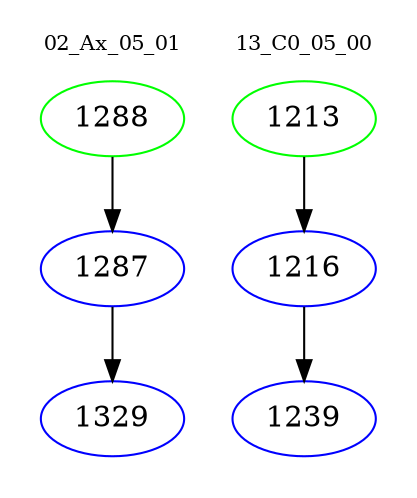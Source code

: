 digraph{
subgraph cluster_0 {
color = white
label = "02_Ax_05_01";
fontsize=10;
T0_1288 [label="1288", color="green"]
T0_1288 -> T0_1287 [color="black"]
T0_1287 [label="1287", color="blue"]
T0_1287 -> T0_1329 [color="black"]
T0_1329 [label="1329", color="blue"]
}
subgraph cluster_1 {
color = white
label = "13_C0_05_00";
fontsize=10;
T1_1213 [label="1213", color="green"]
T1_1213 -> T1_1216 [color="black"]
T1_1216 [label="1216", color="blue"]
T1_1216 -> T1_1239 [color="black"]
T1_1239 [label="1239", color="blue"]
}
}
